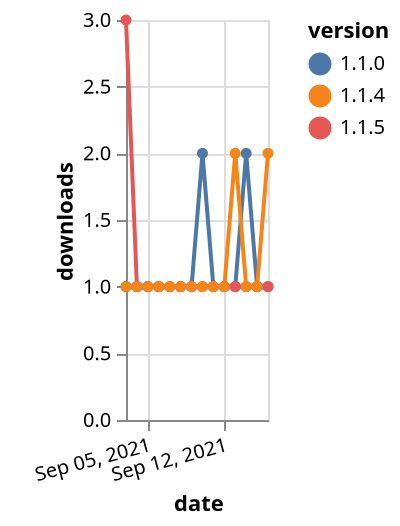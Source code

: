 {"$schema": "https://vega.github.io/schema/vega-lite/v5.json", "description": "A simple bar chart with embedded data.", "data": {"values": [{"date": "2021-09-03", "total": 164, "delta": 1, "version": "1.1.0"}, {"date": "2021-09-04", "total": 165, "delta": 1, "version": "1.1.0"}, {"date": "2021-09-05", "total": 166, "delta": 1, "version": "1.1.0"}, {"date": "2021-09-06", "total": 167, "delta": 1, "version": "1.1.0"}, {"date": "2021-09-07", "total": 168, "delta": 1, "version": "1.1.0"}, {"date": "2021-09-08", "total": 169, "delta": 1, "version": "1.1.0"}, {"date": "2021-09-09", "total": 170, "delta": 1, "version": "1.1.0"}, {"date": "2021-09-10", "total": 172, "delta": 2, "version": "1.1.0"}, {"date": "2021-09-11", "total": 173, "delta": 1, "version": "1.1.0"}, {"date": "2021-09-12", "total": 174, "delta": 1, "version": "1.1.0"}, {"date": "2021-09-13", "total": 175, "delta": 1, "version": "1.1.0"}, {"date": "2021-09-14", "total": 177, "delta": 2, "version": "1.1.0"}, {"date": "2021-09-15", "total": 178, "delta": 1, "version": "1.1.0"}, {"date": "2021-09-16", "total": 179, "delta": 1, "version": "1.1.0"}, {"date": "2021-09-03", "total": 19, "delta": 3, "version": "1.1.5"}, {"date": "2021-09-04", "total": 20, "delta": 1, "version": "1.1.5"}, {"date": "2021-09-05", "total": 21, "delta": 1, "version": "1.1.5"}, {"date": "2021-09-06", "total": 22, "delta": 1, "version": "1.1.5"}, {"date": "2021-09-07", "total": 23, "delta": 1, "version": "1.1.5"}, {"date": "2021-09-08", "total": 24, "delta": 1, "version": "1.1.5"}, {"date": "2021-09-09", "total": 25, "delta": 1, "version": "1.1.5"}, {"date": "2021-09-10", "total": 26, "delta": 1, "version": "1.1.5"}, {"date": "2021-09-11", "total": 27, "delta": 1, "version": "1.1.5"}, {"date": "2021-09-12", "total": 28, "delta": 1, "version": "1.1.5"}, {"date": "2021-09-13", "total": 29, "delta": 1, "version": "1.1.5"}, {"date": "2021-09-14", "total": 30, "delta": 1, "version": "1.1.5"}, {"date": "2021-09-15", "total": 31, "delta": 1, "version": "1.1.5"}, {"date": "2021-09-16", "total": 32, "delta": 1, "version": "1.1.5"}, {"date": "2021-09-03", "total": 175, "delta": 1, "version": "1.1.4"}, {"date": "2021-09-04", "total": 176, "delta": 1, "version": "1.1.4"}, {"date": "2021-09-05", "total": 177, "delta": 1, "version": "1.1.4"}, {"date": "2021-09-06", "total": 178, "delta": 1, "version": "1.1.4"}, {"date": "2021-09-07", "total": 179, "delta": 1, "version": "1.1.4"}, {"date": "2021-09-08", "total": 180, "delta": 1, "version": "1.1.4"}, {"date": "2021-09-09", "total": 181, "delta": 1, "version": "1.1.4"}, {"date": "2021-09-10", "total": 182, "delta": 1, "version": "1.1.4"}, {"date": "2021-09-11", "total": 183, "delta": 1, "version": "1.1.4"}, {"date": "2021-09-12", "total": 184, "delta": 1, "version": "1.1.4"}, {"date": "2021-09-13", "total": 186, "delta": 2, "version": "1.1.4"}, {"date": "2021-09-14", "total": 187, "delta": 1, "version": "1.1.4"}, {"date": "2021-09-15", "total": 188, "delta": 1, "version": "1.1.4"}, {"date": "2021-09-16", "total": 190, "delta": 2, "version": "1.1.4"}]}, "width": "container", "mark": {"type": "line", "point": {"filled": true}}, "encoding": {"x": {"field": "date", "type": "temporal", "timeUnit": "yearmonthdate", "title": "date", "axis": {"labelAngle": -15}}, "y": {"field": "delta", "type": "quantitative", "title": "downloads"}, "color": {"field": "version", "type": "nominal"}, "tooltip": {"field": "delta"}}}